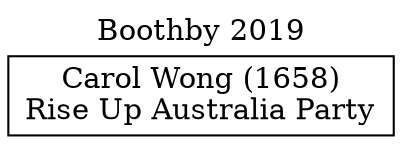 // House preference flow
digraph "Carol Wong (1658)_Boothby_2019" {
	graph [label="Boothby 2019" labelloc=t mclimit=10]
	node [shape=box]
	"Carol Wong (1658)" [label="Carol Wong (1658)
Rise Up Australia Party"]
}
